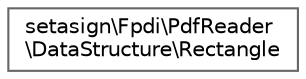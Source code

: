 digraph "Graphical Class Hierarchy"
{
 // LATEX_PDF_SIZE
  bgcolor="transparent";
  edge [fontname=Helvetica,fontsize=10,labelfontname=Helvetica,labelfontsize=10];
  node [fontname=Helvetica,fontsize=10,shape=box,height=0.2,width=0.4];
  rankdir="LR";
  Node0 [id="Node000000",label="setasign\\Fpdi\\PdfReader\l\\DataStructure\\Rectangle",height=0.2,width=0.4,color="grey40", fillcolor="white", style="filled",URL="$classsetasign_1_1Fpdi_1_1PdfReader_1_1DataStructure_1_1Rectangle.html",tooltip=" "];
}

